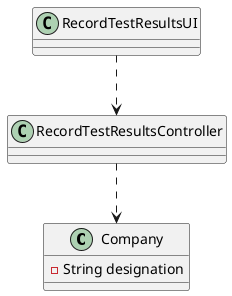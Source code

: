 @startuml

class Company{
-String designation

}

class RecordTestResultsUI{

}

class RecordTestResultsController{

}

RecordTestResultsUI ..> RecordTestResultsController
RecordTestResultsController ..> Company

@enduml